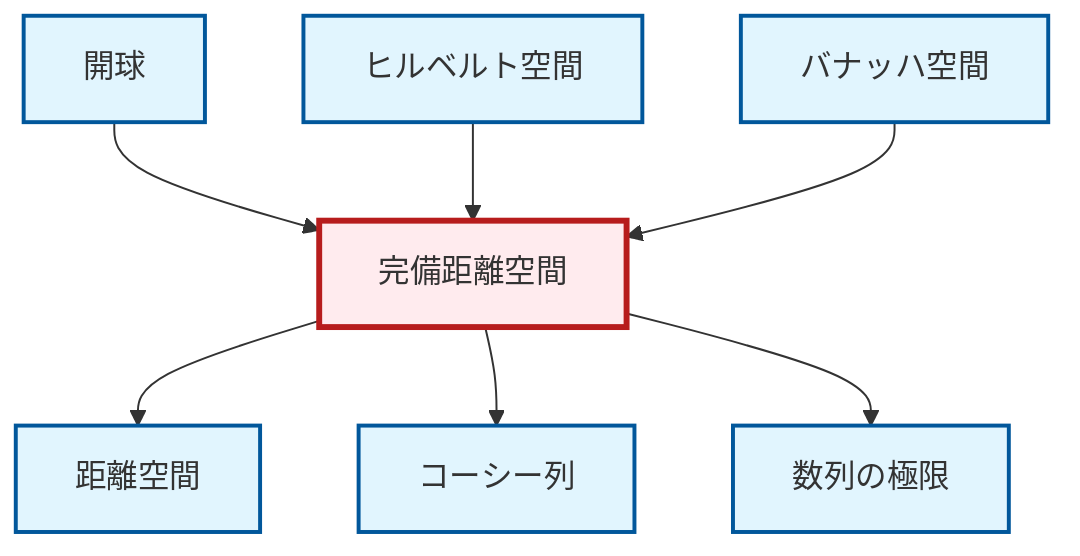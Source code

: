 graph TD
    classDef definition fill:#e1f5fe,stroke:#01579b,stroke-width:2px
    classDef theorem fill:#f3e5f5,stroke:#4a148c,stroke-width:2px
    classDef axiom fill:#fff3e0,stroke:#e65100,stroke-width:2px
    classDef example fill:#e8f5e9,stroke:#1b5e20,stroke-width:2px
    classDef current fill:#ffebee,stroke:#b71c1c,stroke-width:3px
    def-metric-space["距離空間"]:::definition
    def-hilbert-space["ヒルベルト空間"]:::definition
    def-complete-metric-space["完備距離空間"]:::definition
    def-cauchy-sequence["コーシー列"]:::definition
    def-open-ball["開球"]:::definition
    def-banach-space["バナッハ空間"]:::definition
    def-limit["数列の極限"]:::definition
    def-open-ball --> def-complete-metric-space
    def-complete-metric-space --> def-metric-space
    def-complete-metric-space --> def-cauchy-sequence
    def-hilbert-space --> def-complete-metric-space
    def-banach-space --> def-complete-metric-space
    def-complete-metric-space --> def-limit
    class def-complete-metric-space current